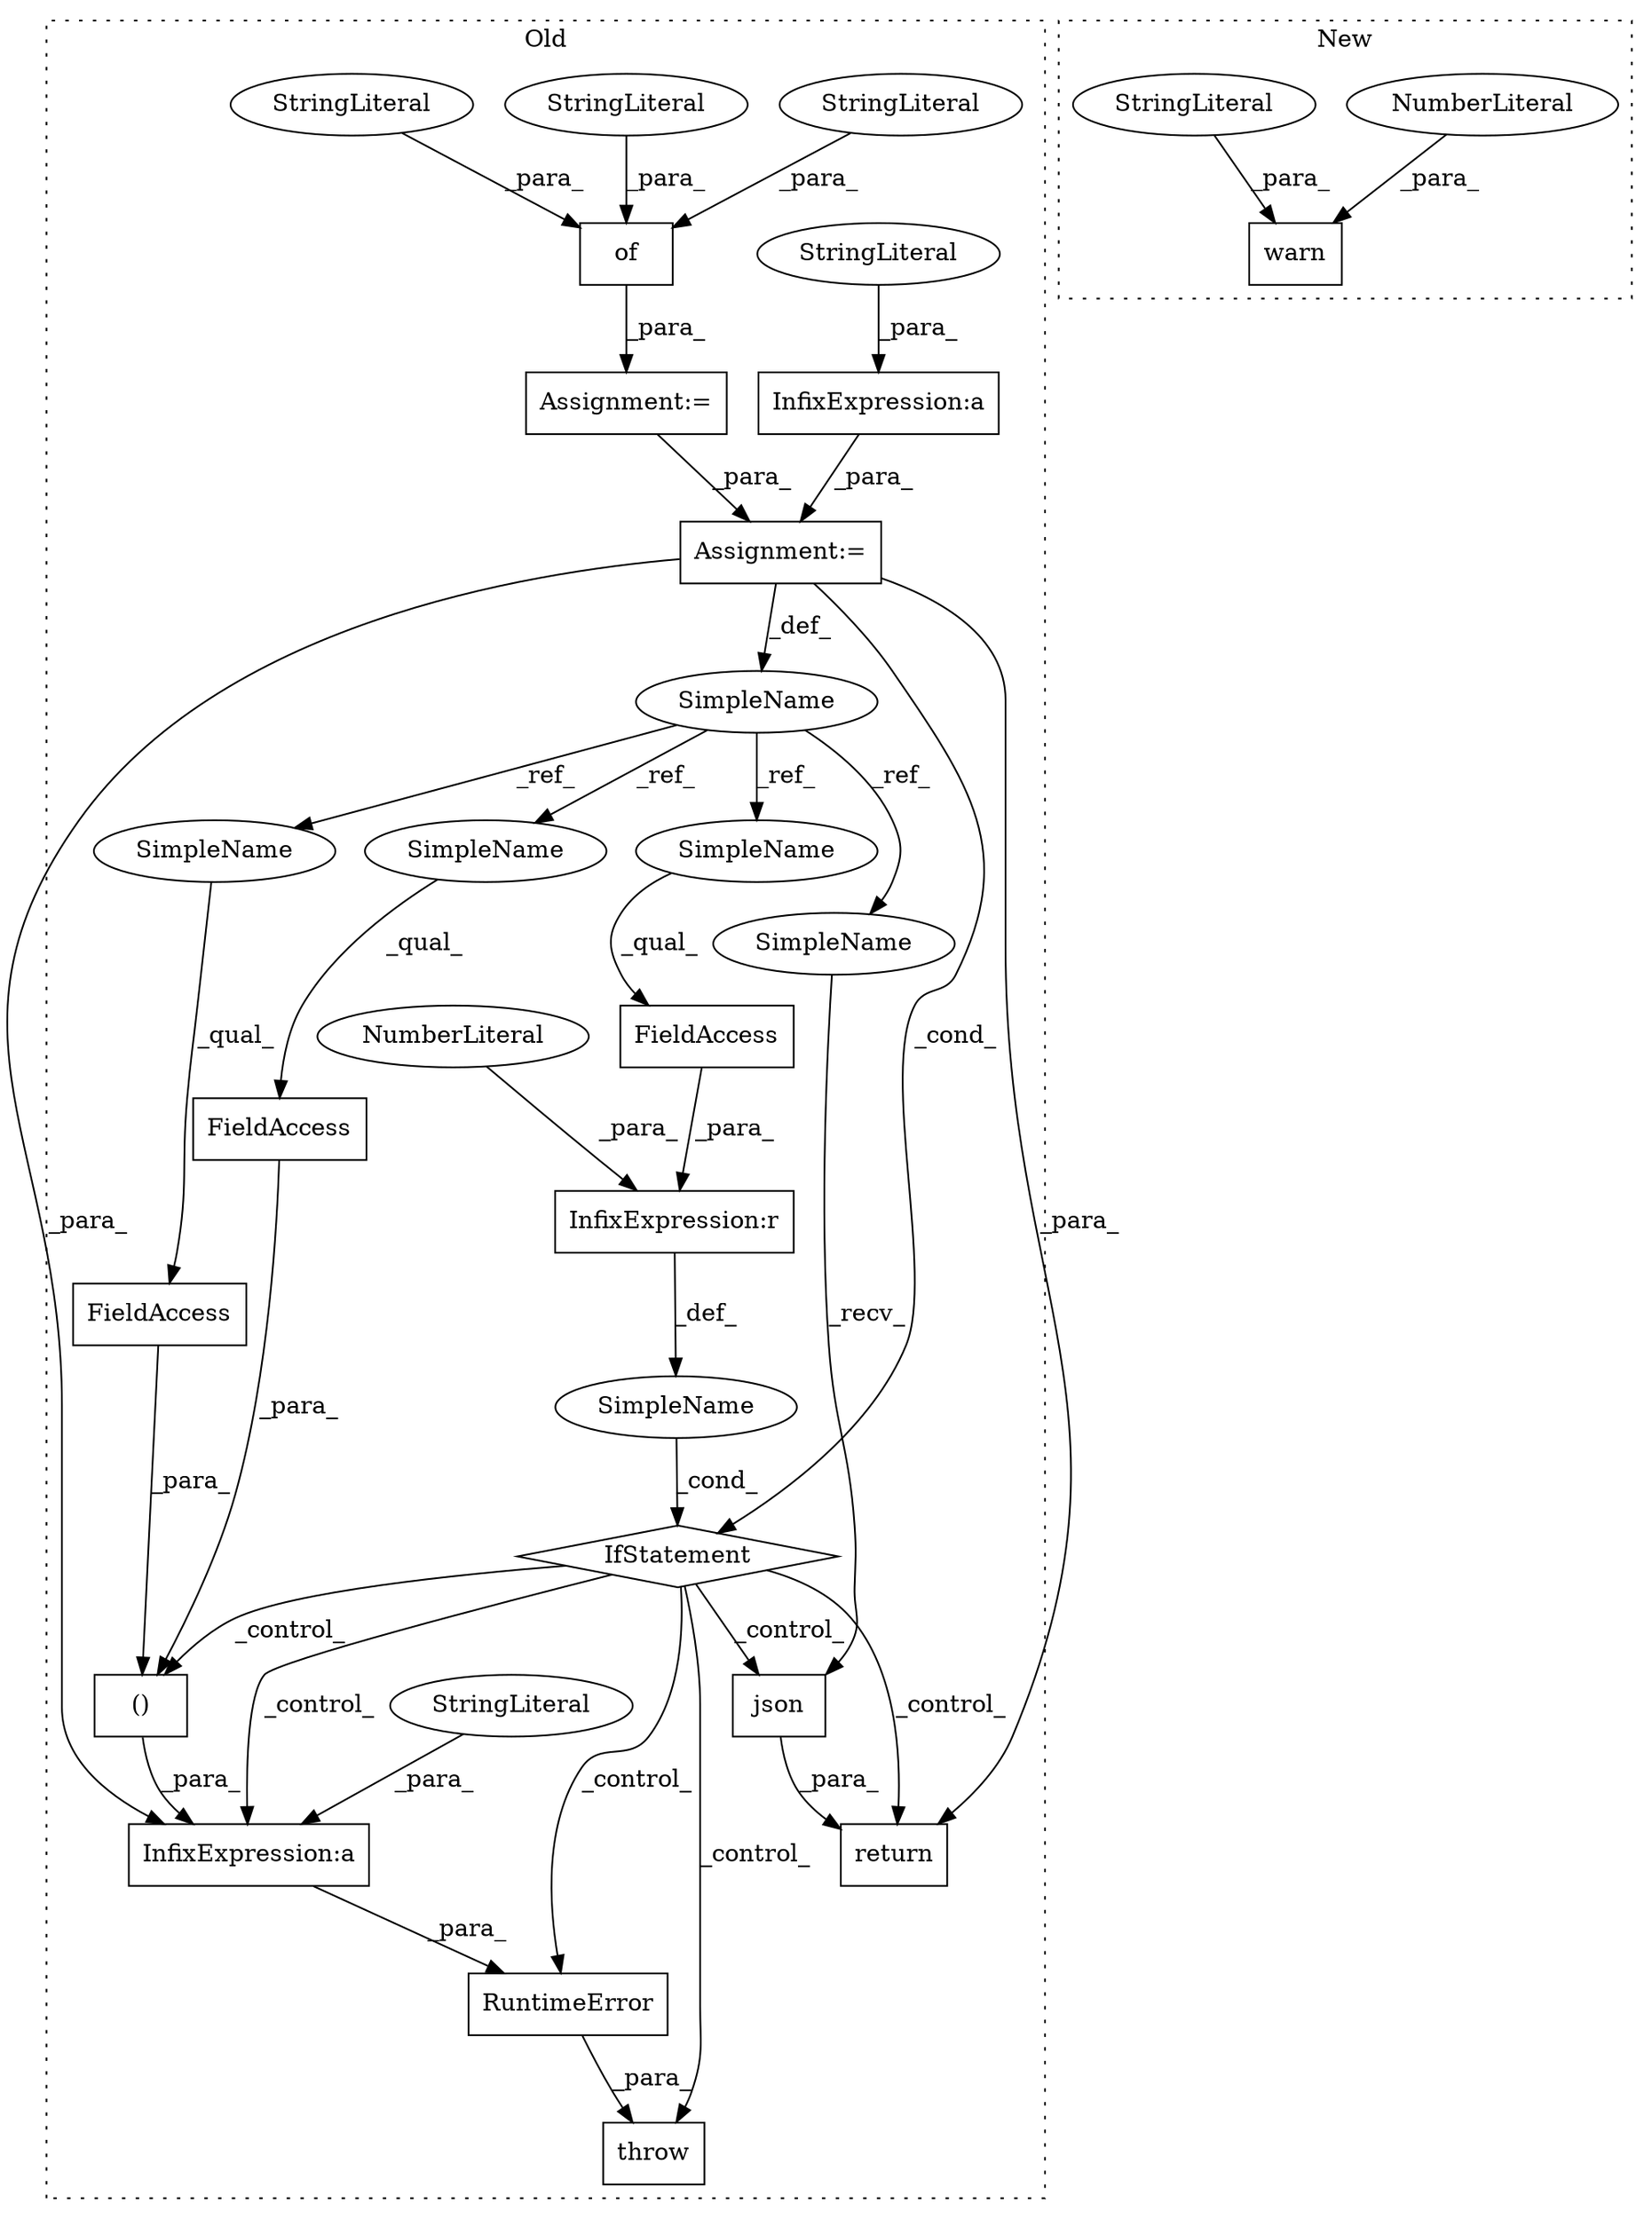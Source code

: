 digraph G {
subgraph cluster0 {
1 [label="json" a="32" s="1464" l="6" shape="box"];
3 [label="SimpleName" a="42" s="" l="" shape="ellipse"];
4 [label="return" a="41" s="1455" l="7" shape="box"];
5 [label="InfixExpression:a" a="27" s="1300" l="3" shape="box"];
6 [label="()" a="106" s="1409" l="32" shape="box"];
7 [label="InfixExpression:a" a="27" s="1399" l="10" shape="box"];
9 [label="RuntimeError" a="32" s="1378,1441" l="13,2" shape="box"];
10 [label="InfixExpression:r" a="27" s="1355" l="4" shape="box"];
11 [label="NumberLiteral" a="34" s="1359" l="3" shape="ellipse"];
12 [label="SimpleName" a="42" s="1258" l="1" shape="ellipse"];
13 [label="FieldAccess" a="22" s="1409" l="13" shape="box"];
14 [label="throw" a="53" s="1372" l="6" shape="box"];
15 [label="FieldAccess" a="22" s="1435" l="6" shape="box"];
16 [label="FieldAccess" a="22" s="1342" l="13" shape="box"];
17 [label="IfStatement" a="25" s="1338,1362" l="4,2" shape="diamond"];
18 [label="Assignment:=" a="7" s="1259" l="1" shape="box"];
19 [label="StringLiteral" a="45" s="1278" l="22" shape="ellipse"];
20 [label="StringLiteral" a="45" s="1391" l="8" shape="ellipse"];
22 [label="of" a="32" s="1181,1251" l="3,1" shape="box"];
23 [label="StringLiteral" a="45" s="1208" l="10" shape="ellipse"];
24 [label="StringLiteral" a="45" s="1184" l="12" shape="ellipse"];
25 [label="Assignment:=" a="7" s="1176" l="1" shape="box"];
26 [label="StringLiteral" a="45" s="1238" l="7" shape="ellipse"];
27 [label="SimpleName" a="42" s="1435" l="1" shape="ellipse"];
28 [label="SimpleName" a="42" s="1409" l="1" shape="ellipse"];
29 [label="SimpleName" a="42" s="1462" l="1" shape="ellipse"];
30 [label="SimpleName" a="42" s="1342" l="1" shape="ellipse"];
label = "Old";
style="dotted";
}
subgraph cluster1 {
2 [label="warn" a="32" s="2381,2450" l="5,1" shape="box"];
8 [label="NumberLiteral" a="34" s="2449" l="1" shape="ellipse"];
21 [label="StringLiteral" a="45" s="2386" l="43" shape="ellipse"];
label = "New";
style="dotted";
}
1 -> 4 [label="_para_"];
3 -> 17 [label="_cond_"];
5 -> 18 [label="_para_"];
6 -> 7 [label="_para_"];
7 -> 9 [label="_para_"];
8 -> 2 [label="_para_"];
9 -> 14 [label="_para_"];
10 -> 3 [label="_def_"];
11 -> 10 [label="_para_"];
12 -> 30 [label="_ref_"];
12 -> 27 [label="_ref_"];
12 -> 28 [label="_ref_"];
12 -> 29 [label="_ref_"];
13 -> 6 [label="_para_"];
15 -> 6 [label="_para_"];
16 -> 10 [label="_para_"];
17 -> 1 [label="_control_"];
17 -> 7 [label="_control_"];
17 -> 6 [label="_control_"];
17 -> 14 [label="_control_"];
17 -> 9 [label="_control_"];
17 -> 4 [label="_control_"];
18 -> 17 [label="_cond_"];
18 -> 4 [label="_para_"];
18 -> 7 [label="_para_"];
18 -> 12 [label="_def_"];
19 -> 5 [label="_para_"];
20 -> 7 [label="_para_"];
21 -> 2 [label="_para_"];
22 -> 25 [label="_para_"];
23 -> 22 [label="_para_"];
24 -> 22 [label="_para_"];
25 -> 18 [label="_para_"];
26 -> 22 [label="_para_"];
27 -> 15 [label="_qual_"];
28 -> 13 [label="_qual_"];
29 -> 1 [label="_recv_"];
30 -> 16 [label="_qual_"];
}